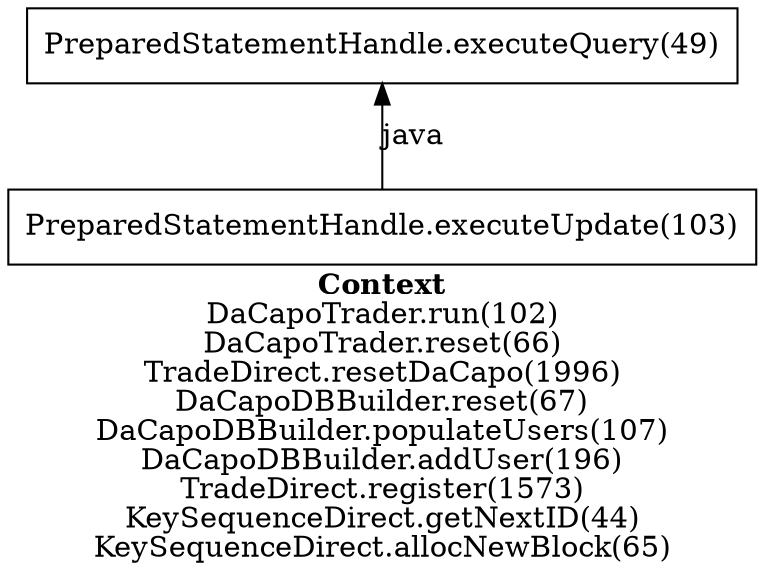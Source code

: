 digraph 110640533 { 
label=<<font face="Times-Bold">Context</font><br/>DaCapoTrader.run(102)<br/>DaCapoTrader.reset(66)<br/>TradeDirect.resetDaCapo(1996)<br/>DaCapoDBBuilder.reset(67)<br/>DaCapoDBBuilder.populateUsers(107)<br/>DaCapoDBBuilder.addUser(196)<br/>TradeDirect.register(1573)<br/>KeySequenceDirect.getNextID(44)<br/>KeySequenceDirect.allocNewBlock(65)>;rankdir=BT;
1 [label="PreparedStatementHandle.executeQuery(49)\n", shape=box];
2 [label="PreparedStatementHandle.executeUpdate(103)\n", shape=box];
2 -> 1 [label="java" color=black];
}

